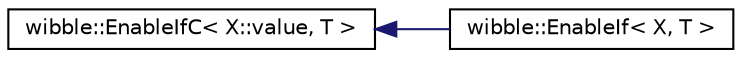 digraph G
{
  edge [fontname="Helvetica",fontsize="10",labelfontname="Helvetica",labelfontsize="10"];
  node [fontname="Helvetica",fontsize="10",shape=record];
  rankdir="LR";
  Node1 [label="wibble::EnableIfC\< X::value, T \>",height=0.2,width=0.4,color="black", fillcolor="white", style="filled",URL="$structwibble_1_1EnableIfC.html"];
  Node1 -> Node2 [dir="back",color="midnightblue",fontsize="10",style="solid",fontname="Helvetica"];
  Node2 [label="wibble::EnableIf\< X, T \>",height=0.2,width=0.4,color="black", fillcolor="white", style="filled",URL="$structwibble_1_1EnableIf.html"];
}
